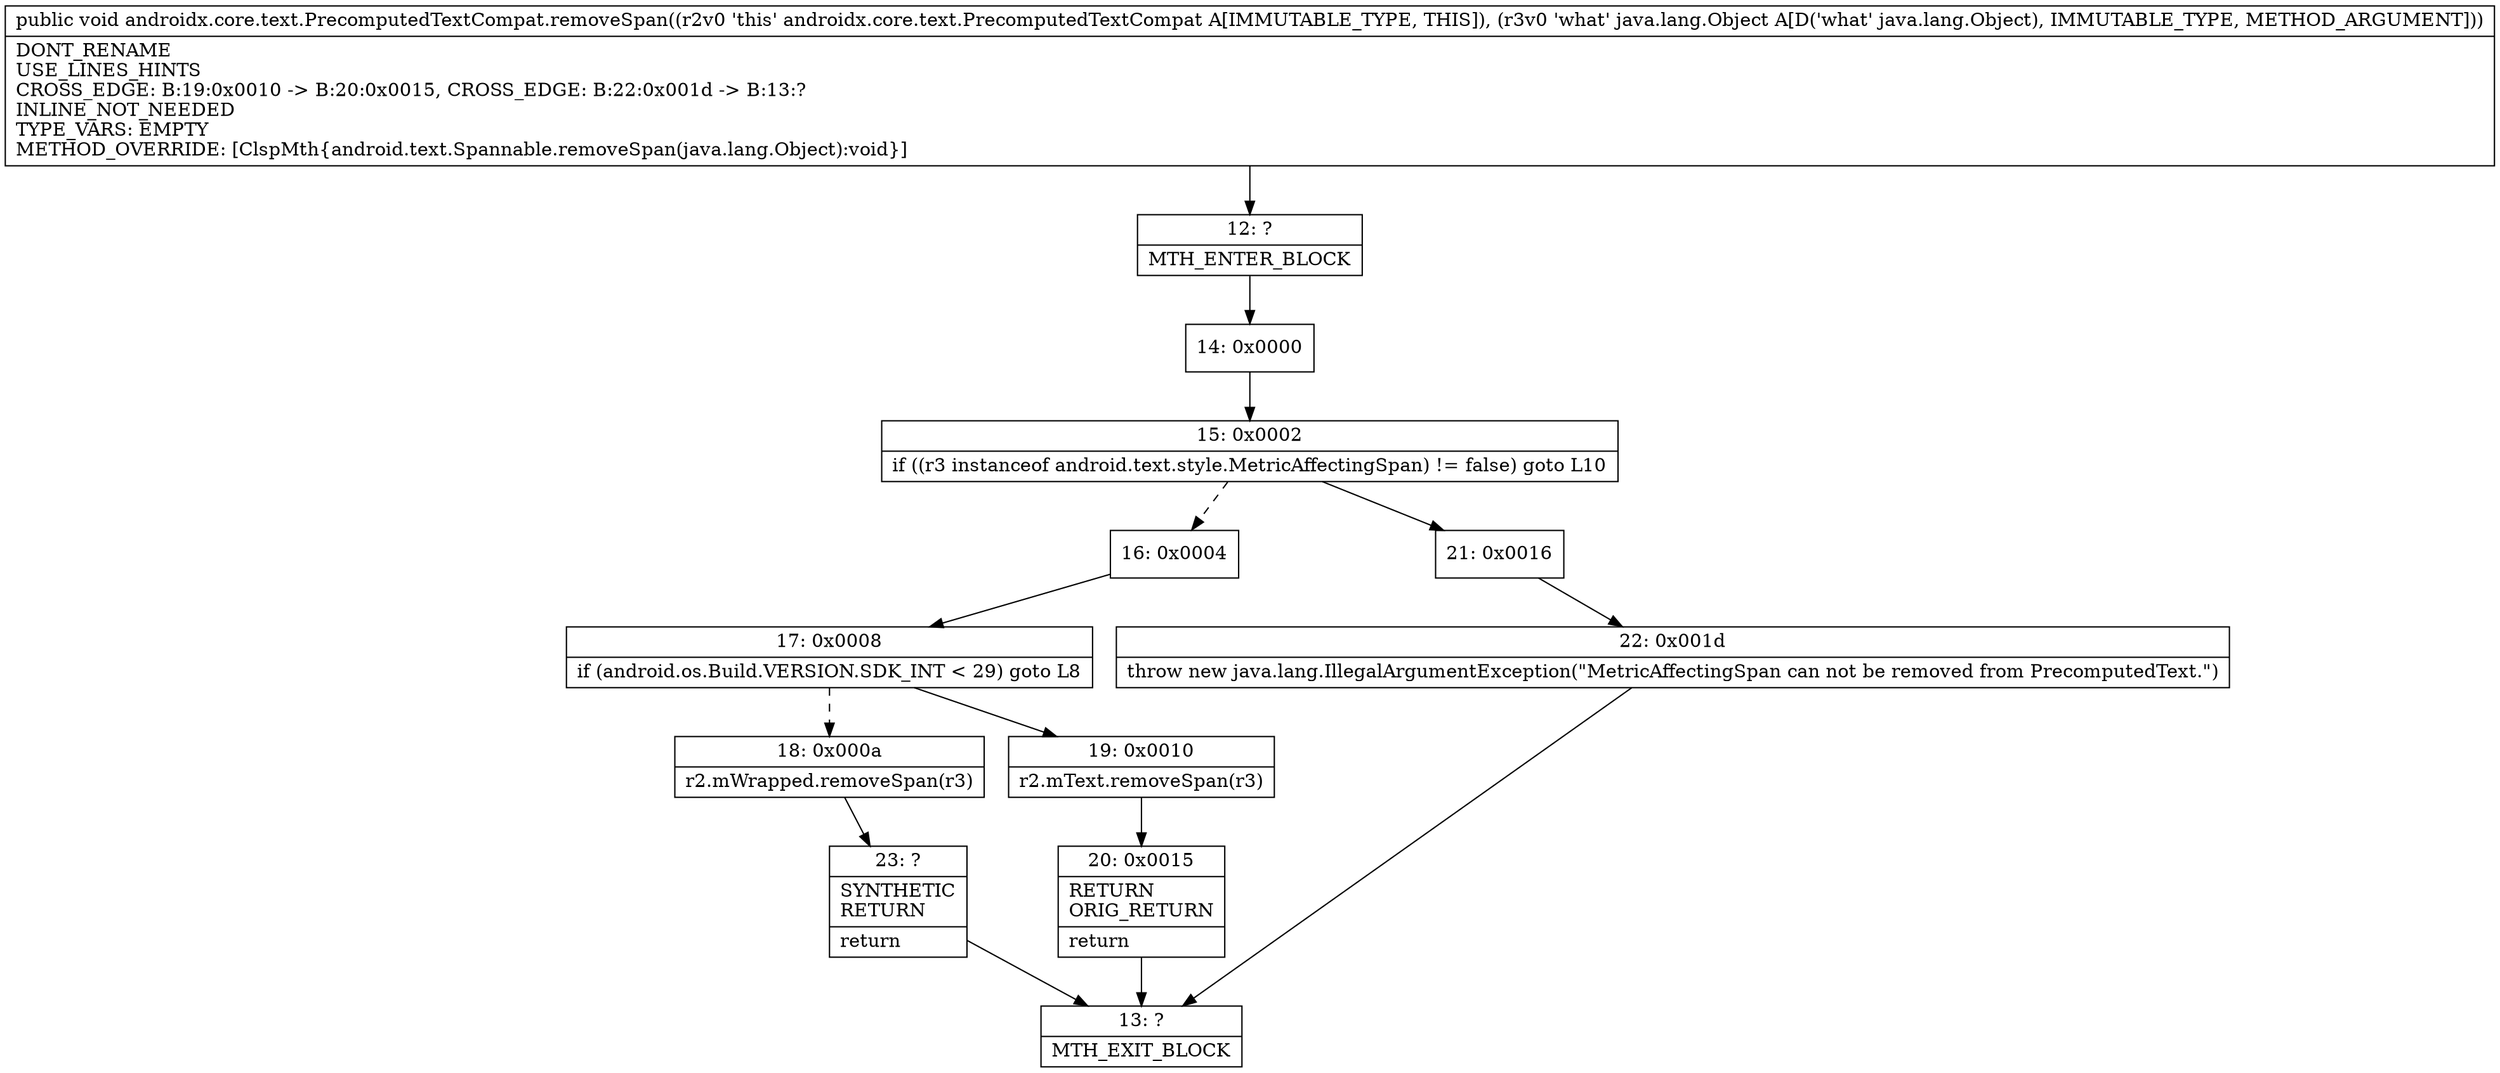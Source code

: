 digraph "CFG forandroidx.core.text.PrecomputedTextCompat.removeSpan(Ljava\/lang\/Object;)V" {
Node_12 [shape=record,label="{12\:\ ?|MTH_ENTER_BLOCK\l}"];
Node_14 [shape=record,label="{14\:\ 0x0000}"];
Node_15 [shape=record,label="{15\:\ 0x0002|if ((r3 instanceof android.text.style.MetricAffectingSpan) != false) goto L10\l}"];
Node_16 [shape=record,label="{16\:\ 0x0004}"];
Node_17 [shape=record,label="{17\:\ 0x0008|if (android.os.Build.VERSION.SDK_INT \< 29) goto L8\l}"];
Node_18 [shape=record,label="{18\:\ 0x000a|r2.mWrapped.removeSpan(r3)\l}"];
Node_23 [shape=record,label="{23\:\ ?|SYNTHETIC\lRETURN\l|return\l}"];
Node_13 [shape=record,label="{13\:\ ?|MTH_EXIT_BLOCK\l}"];
Node_19 [shape=record,label="{19\:\ 0x0010|r2.mText.removeSpan(r3)\l}"];
Node_20 [shape=record,label="{20\:\ 0x0015|RETURN\lORIG_RETURN\l|return\l}"];
Node_21 [shape=record,label="{21\:\ 0x0016}"];
Node_22 [shape=record,label="{22\:\ 0x001d|throw new java.lang.IllegalArgumentException(\"MetricAffectingSpan can not be removed from PrecomputedText.\")\l}"];
MethodNode[shape=record,label="{public void androidx.core.text.PrecomputedTextCompat.removeSpan((r2v0 'this' androidx.core.text.PrecomputedTextCompat A[IMMUTABLE_TYPE, THIS]), (r3v0 'what' java.lang.Object A[D('what' java.lang.Object), IMMUTABLE_TYPE, METHOD_ARGUMENT]))  | DONT_RENAME\lUSE_LINES_HINTS\lCROSS_EDGE: B:19:0x0010 \-\> B:20:0x0015, CROSS_EDGE: B:22:0x001d \-\> B:13:?\lINLINE_NOT_NEEDED\lTYPE_VARS: EMPTY\lMETHOD_OVERRIDE: [ClspMth\{android.text.Spannable.removeSpan(java.lang.Object):void\}]\l}"];
MethodNode -> Node_12;Node_12 -> Node_14;
Node_14 -> Node_15;
Node_15 -> Node_16[style=dashed];
Node_15 -> Node_21;
Node_16 -> Node_17;
Node_17 -> Node_18[style=dashed];
Node_17 -> Node_19;
Node_18 -> Node_23;
Node_23 -> Node_13;
Node_19 -> Node_20;
Node_20 -> Node_13;
Node_21 -> Node_22;
Node_22 -> Node_13;
}

